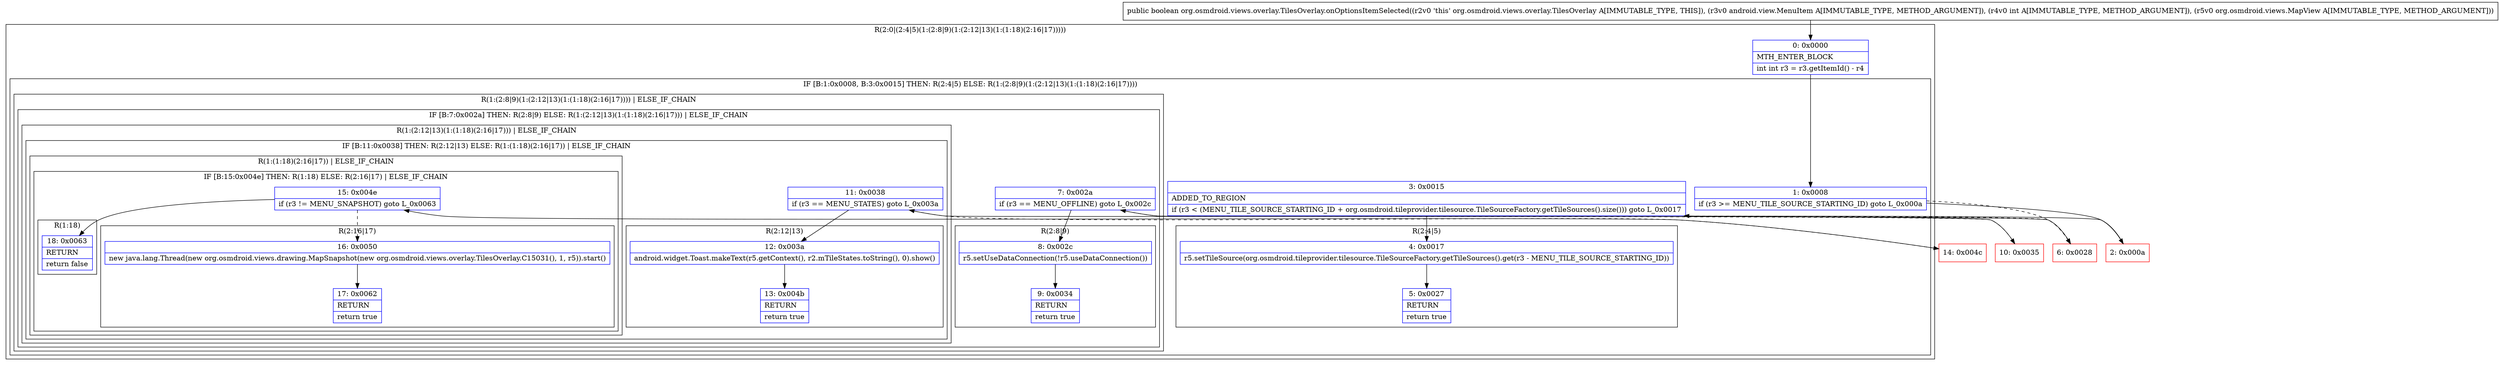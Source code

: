 digraph "CFG fororg.osmdroid.views.overlay.TilesOverlay.onOptionsItemSelected(Landroid\/view\/MenuItem;ILorg\/osmdroid\/views\/MapView;)Z" {
subgraph cluster_Region_707152091 {
label = "R(2:0|(2:4|5)(1:(2:8|9)(1:(2:12|13)(1:(1:18)(2:16|17)))))";
node [shape=record,color=blue];
Node_0 [shape=record,label="{0\:\ 0x0000|MTH_ENTER_BLOCK\l|int int r3 = r3.getItemId() \- r4\l}"];
subgraph cluster_IfRegion_515136274 {
label = "IF [B:1:0x0008, B:3:0x0015] THEN: R(2:4|5) ELSE: R(1:(2:8|9)(1:(2:12|13)(1:(1:18)(2:16|17))))";
node [shape=record,color=blue];
Node_1 [shape=record,label="{1\:\ 0x0008|if (r3 \>= MENU_TILE_SOURCE_STARTING_ID) goto L_0x000a\l}"];
Node_3 [shape=record,label="{3\:\ 0x0015|ADDED_TO_REGION\l|if (r3 \< (MENU_TILE_SOURCE_STARTING_ID + org.osmdroid.tileprovider.tilesource.TileSourceFactory.getTileSources().size())) goto L_0x0017\l}"];
subgraph cluster_Region_1878095848 {
label = "R(2:4|5)";
node [shape=record,color=blue];
Node_4 [shape=record,label="{4\:\ 0x0017|r5.setTileSource(org.osmdroid.tileprovider.tilesource.TileSourceFactory.getTileSources().get(r3 \- MENU_TILE_SOURCE_STARTING_ID))\l}"];
Node_5 [shape=record,label="{5\:\ 0x0027|RETURN\l|return true\l}"];
}
subgraph cluster_Region_1720086720 {
label = "R(1:(2:8|9)(1:(2:12|13)(1:(1:18)(2:16|17)))) | ELSE_IF_CHAIN\l";
node [shape=record,color=blue];
subgraph cluster_IfRegion_1323067099 {
label = "IF [B:7:0x002a] THEN: R(2:8|9) ELSE: R(1:(2:12|13)(1:(1:18)(2:16|17))) | ELSE_IF_CHAIN\l";
node [shape=record,color=blue];
Node_7 [shape=record,label="{7\:\ 0x002a|if (r3 == MENU_OFFLINE) goto L_0x002c\l}"];
subgraph cluster_Region_377241651 {
label = "R(2:8|9)";
node [shape=record,color=blue];
Node_8 [shape=record,label="{8\:\ 0x002c|r5.setUseDataConnection(!r5.useDataConnection())\l}"];
Node_9 [shape=record,label="{9\:\ 0x0034|RETURN\l|return true\l}"];
}
subgraph cluster_Region_230439581 {
label = "R(1:(2:12|13)(1:(1:18)(2:16|17))) | ELSE_IF_CHAIN\l";
node [shape=record,color=blue];
subgraph cluster_IfRegion_1453625163 {
label = "IF [B:11:0x0038] THEN: R(2:12|13) ELSE: R(1:(1:18)(2:16|17)) | ELSE_IF_CHAIN\l";
node [shape=record,color=blue];
Node_11 [shape=record,label="{11\:\ 0x0038|if (r3 == MENU_STATES) goto L_0x003a\l}"];
subgraph cluster_Region_724759730 {
label = "R(2:12|13)";
node [shape=record,color=blue];
Node_12 [shape=record,label="{12\:\ 0x003a|android.widget.Toast.makeText(r5.getContext(), r2.mTileStates.toString(), 0).show()\l}"];
Node_13 [shape=record,label="{13\:\ 0x004b|RETURN\l|return true\l}"];
}
subgraph cluster_Region_2120712548 {
label = "R(1:(1:18)(2:16|17)) | ELSE_IF_CHAIN\l";
node [shape=record,color=blue];
subgraph cluster_IfRegion_1794388550 {
label = "IF [B:15:0x004e] THEN: R(1:18) ELSE: R(2:16|17) | ELSE_IF_CHAIN\l";
node [shape=record,color=blue];
Node_15 [shape=record,label="{15\:\ 0x004e|if (r3 != MENU_SNAPSHOT) goto L_0x0063\l}"];
subgraph cluster_Region_174992195 {
label = "R(1:18)";
node [shape=record,color=blue];
Node_18 [shape=record,label="{18\:\ 0x0063|RETURN\l|return false\l}"];
}
subgraph cluster_Region_1718259777 {
label = "R(2:16|17)";
node [shape=record,color=blue];
Node_16 [shape=record,label="{16\:\ 0x0050|new java.lang.Thread(new org.osmdroid.views.drawing.MapSnapshot(new org.osmdroid.views.overlay.TilesOverlay.C15031(), 1, r5)).start()\l}"];
Node_17 [shape=record,label="{17\:\ 0x0062|RETURN\l|return true\l}"];
}
}
}
}
}
}
}
}
}
Node_2 [shape=record,color=red,label="{2\:\ 0x000a}"];
Node_6 [shape=record,color=red,label="{6\:\ 0x0028}"];
Node_10 [shape=record,color=red,label="{10\:\ 0x0035}"];
Node_14 [shape=record,color=red,label="{14\:\ 0x004c}"];
MethodNode[shape=record,label="{public boolean org.osmdroid.views.overlay.TilesOverlay.onOptionsItemSelected((r2v0 'this' org.osmdroid.views.overlay.TilesOverlay A[IMMUTABLE_TYPE, THIS]), (r3v0 android.view.MenuItem A[IMMUTABLE_TYPE, METHOD_ARGUMENT]), (r4v0 int A[IMMUTABLE_TYPE, METHOD_ARGUMENT]), (r5v0 org.osmdroid.views.MapView A[IMMUTABLE_TYPE, METHOD_ARGUMENT])) }"];
MethodNode -> Node_0;
Node_0 -> Node_1;
Node_1 -> Node_2;
Node_1 -> Node_6[style=dashed];
Node_3 -> Node_4;
Node_3 -> Node_6[style=dashed];
Node_4 -> Node_5;
Node_7 -> Node_8;
Node_7 -> Node_10[style=dashed];
Node_8 -> Node_9;
Node_11 -> Node_12;
Node_11 -> Node_14[style=dashed];
Node_12 -> Node_13;
Node_15 -> Node_16[style=dashed];
Node_15 -> Node_18;
Node_16 -> Node_17;
Node_2 -> Node_3;
Node_6 -> Node_7;
Node_10 -> Node_11;
Node_14 -> Node_15;
}

